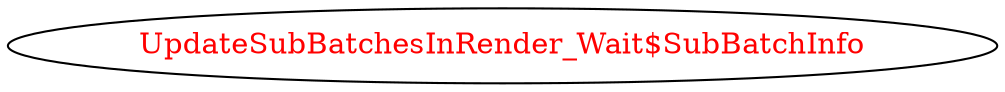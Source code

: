 digraph dependencyGraph {
 concentrate=true;
 ranksep="2.0";
 rankdir="LR"; 
 splines="ortho";
"UpdateSubBatchesInRender_Wait$SubBatchInfo" [fontcolor="red"];
}